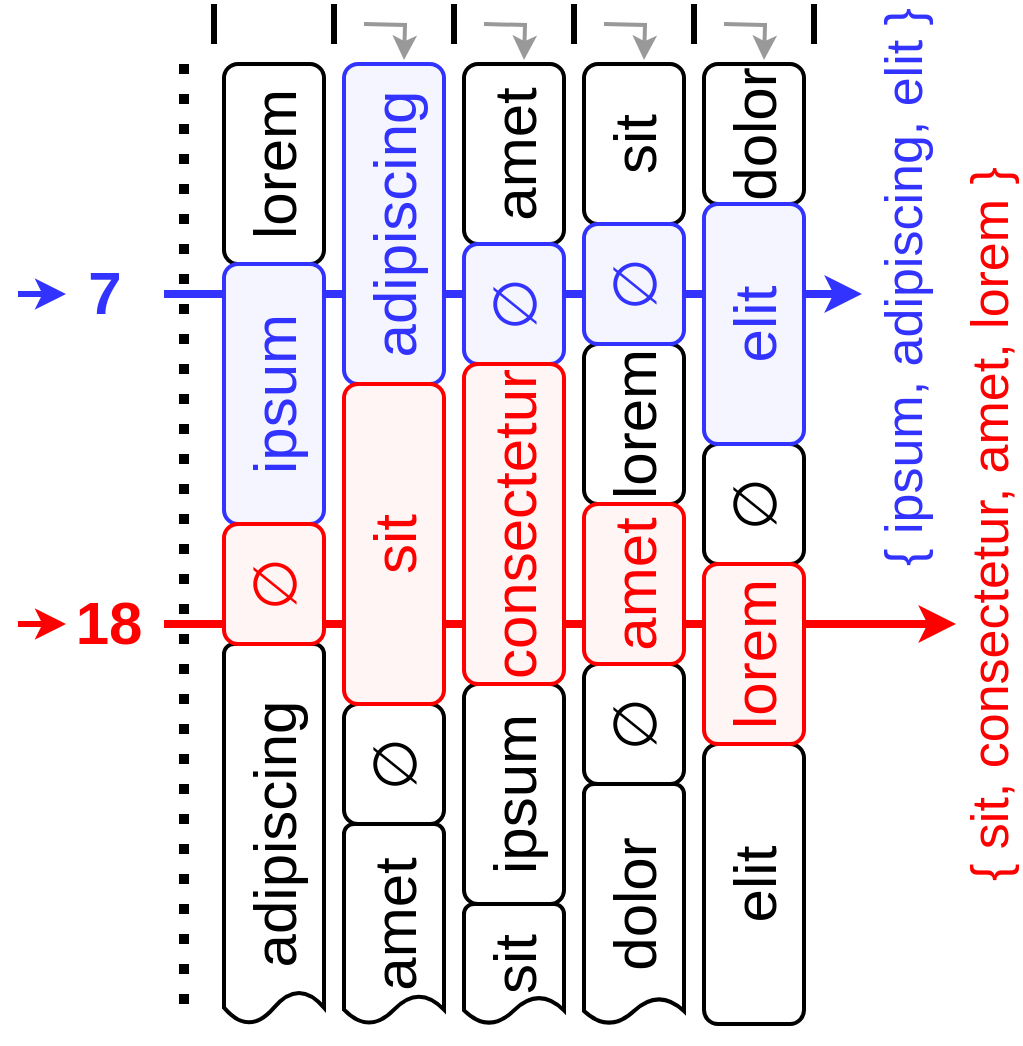 <mxfile version="22.1.2" type="device">
  <diagram name="1 oldal" id="9zMQckgTDTX1H3_rx6Bh">
    <mxGraphModel dx="1434" dy="852" grid="1" gridSize="10" guides="0" tooltips="1" connect="1" arrows="1" fold="1" page="1" pageScale="1" pageWidth="827" pageHeight="1169" math="0" shadow="0">
      <root>
        <mxCell id="0" />
        <mxCell id="1" parent="0" />
        <mxCell id="6gjyLuOeQKCfZ8NrFjTt-53" value="{ ipsum, adipiscing, elit }" style="text;html=1;strokeColor=none;fillColor=none;align=right;verticalAlign=middle;whiteSpace=wrap;rounded=0;horizontal=0;fontSize=26;fontStyle=0;fontColor=#3333FF;" parent="1" vertex="1">
          <mxGeometry x="441" y="160" width="30" height="500" as="geometry" />
        </mxCell>
        <mxCell id="6gjyLuOeQKCfZ8NrFjTt-1" value="adipiscing" style="strokeWidth=2;html=1;shape=mxgraph.flowchart.document2;whiteSpace=wrap;size=0.086;horizontal=0;fontSize=30;" parent="1" vertex="1">
          <mxGeometry x="116" y="480" width="50" height="190" as="geometry" />
        </mxCell>
        <mxCell id="6gjyLuOeQKCfZ8NrFjTt-3" value="lorem" style="rounded=1;whiteSpace=wrap;html=1;absoluteArcSize=1;arcSize=14;strokeWidth=2;horizontal=0;fontSize=30;" parent="1" vertex="1">
          <mxGeometry x="116" y="190" width="50" height="100" as="geometry" />
        </mxCell>
        <mxCell id="6gjyLuOeQKCfZ8NrFjTt-7" value="&lt;meta charset=&quot;utf-8&quot;&gt;&lt;span lang=&quot;en&quot; class=&quot;ILfuVd&quot;&gt;&lt;span class=&quot;hgKElc&quot;&gt;∅&lt;/span&gt;&lt;/span&gt;" style="rounded=1;whiteSpace=wrap;html=1;absoluteArcSize=1;arcSize=14;strokeWidth=2;horizontal=0;fontSize=30;" parent="1" vertex="1">
          <mxGeometry x="176" y="510" width="50" height="60" as="geometry" />
        </mxCell>
        <mxCell id="6gjyLuOeQKCfZ8NrFjTt-8" value="amet" style="strokeWidth=2;html=1;shape=mxgraph.flowchart.document2;whiteSpace=wrap;size=0.144;horizontal=0;fontSize=30;" parent="1" vertex="1">
          <mxGeometry x="176" y="570" width="50" height="100" as="geometry" />
        </mxCell>
        <mxCell id="6gjyLuOeQKCfZ8NrFjTt-9" value="amet" style="rounded=1;whiteSpace=wrap;html=1;absoluteArcSize=1;arcSize=14;strokeWidth=2;horizontal=0;fontSize=30;" parent="1" vertex="1">
          <mxGeometry x="236" y="190" width="50" height="90" as="geometry" />
        </mxCell>
        <mxCell id="6gjyLuOeQKCfZ8NrFjTt-12" value="&lt;meta charset=&quot;utf-8&quot;&gt;&lt;span lang=&quot;en&quot; class=&quot;ILfuVd&quot;&gt;&lt;span class=&quot;hgKElc&quot;&gt;∅&lt;/span&gt;&lt;/span&gt;" style="rounded=1;whiteSpace=wrap;html=1;absoluteArcSize=1;arcSize=14;strokeWidth=2;horizontal=0;fontSize=30;" parent="1" vertex="1">
          <mxGeometry x="296" y="490" width="50" height="60" as="geometry" />
        </mxCell>
        <mxCell id="6gjyLuOeQKCfZ8NrFjTt-13" value="sit" style="strokeWidth=2;html=1;shape=mxgraph.flowchart.document2;whiteSpace=wrap;size=0.226;horizontal=0;fontSize=30;" parent="1" vertex="1">
          <mxGeometry x="236" y="610" width="50" height="60" as="geometry" />
        </mxCell>
        <mxCell id="6gjyLuOeQKCfZ8NrFjTt-14" value="ipsum" style="rounded=1;whiteSpace=wrap;html=1;absoluteArcSize=1;arcSize=14;strokeWidth=2;horizontal=0;fontSize=30;" parent="1" vertex="1">
          <mxGeometry x="236" y="500" width="50" height="110" as="geometry" />
        </mxCell>
        <mxCell id="6gjyLuOeQKCfZ8NrFjTt-15" value="sit" style="rounded=1;whiteSpace=wrap;html=1;absoluteArcSize=1;arcSize=14;strokeWidth=2;horizontal=0;fontSize=30;" parent="1" vertex="1">
          <mxGeometry x="296" y="190" width="50" height="80" as="geometry" />
        </mxCell>
        <mxCell id="6gjyLuOeQKCfZ8NrFjTt-17" value="lorem" style="rounded=1;whiteSpace=wrap;html=1;absoluteArcSize=1;arcSize=14;strokeWidth=2;horizontal=0;fontSize=30;" parent="1" vertex="1">
          <mxGeometry x="296" y="330" width="50" height="80" as="geometry" />
        </mxCell>
        <mxCell id="6gjyLuOeQKCfZ8NrFjTt-19" value="dolor" style="strokeWidth=2;html=1;shape=mxgraph.flowchart.document2;whiteSpace=wrap;size=0.108;horizontal=0;fontSize=30;spacing=2;" parent="1" vertex="1">
          <mxGeometry x="296" y="550" width="50" height="120" as="geometry" />
        </mxCell>
        <mxCell id="6gjyLuOeQKCfZ8NrFjTt-20" value="dolor" style="rounded=1;whiteSpace=wrap;html=1;absoluteArcSize=1;arcSize=14;strokeWidth=2;horizontal=0;fontSize=30;" parent="1" vertex="1">
          <mxGeometry x="356" y="190" width="50" height="70" as="geometry" />
        </mxCell>
        <mxCell id="6gjyLuOeQKCfZ8NrFjTt-22" value="&lt;meta charset=&quot;utf-8&quot;&gt;&lt;span lang=&quot;en&quot; class=&quot;ILfuVd&quot;&gt;&lt;span class=&quot;hgKElc&quot;&gt;∅&lt;/span&gt;&lt;/span&gt;" style="rounded=1;whiteSpace=wrap;html=1;absoluteArcSize=1;arcSize=14;strokeWidth=2;horizontal=0;fontSize=30;" parent="1" vertex="1">
          <mxGeometry x="356" y="380" width="50" height="60" as="geometry" />
        </mxCell>
        <mxCell id="6gjyLuOeQKCfZ8NrFjTt-24" value="elit" style="rounded=1;whiteSpace=wrap;html=1;absoluteArcSize=1;arcSize=14;strokeWidth=2;horizontal=0;fontSize=30;" parent="1" vertex="1">
          <mxGeometry x="356" y="530" width="50" height="140" as="geometry" />
        </mxCell>
        <mxCell id="6gjyLuOeQKCfZ8NrFjTt-26" value="" style="endArrow=none;dashed=1;html=1;rounded=0;dashPattern=1 2;strokeWidth=5;jumpSize=7;jumpStyle=none;endFill=0;strokeColor=default;" parent="1" edge="1">
          <mxGeometry width="50" height="50" relative="1" as="geometry">
            <mxPoint x="96" y="660" as="sourcePoint" />
            <mxPoint x="96" y="190" as="targetPoint" />
          </mxGeometry>
        </mxCell>
        <mxCell id="6gjyLuOeQKCfZ8NrFjTt-27" value="" style="endArrow=none;html=1;rounded=0;strokeWidth=3;jumpSize=7;jumpStyle=none;endFill=0;strokeColor=default;" parent="1" edge="1">
          <mxGeometry width="50" height="50" relative="1" as="geometry">
            <mxPoint x="111" y="180" as="sourcePoint" />
            <mxPoint x="111" y="160" as="targetPoint" />
          </mxGeometry>
        </mxCell>
        <mxCell id="6gjyLuOeQKCfZ8NrFjTt-34" value="" style="endArrow=none;html=1;rounded=0;strokeWidth=3;jumpSize=7;jumpStyle=none;endFill=0;strokeColor=default;" parent="1" edge="1">
          <mxGeometry width="50" height="50" relative="1" as="geometry">
            <mxPoint x="171" y="180" as="sourcePoint" />
            <mxPoint x="171" y="160" as="targetPoint" />
          </mxGeometry>
        </mxCell>
        <mxCell id="6gjyLuOeQKCfZ8NrFjTt-35" value="" style="endArrow=none;html=1;rounded=0;strokeWidth=3;jumpSize=7;jumpStyle=none;endFill=0;strokeColor=default;" parent="1" edge="1">
          <mxGeometry width="50" height="50" relative="1" as="geometry">
            <mxPoint x="231" y="180" as="sourcePoint" />
            <mxPoint x="231" y="160" as="targetPoint" />
          </mxGeometry>
        </mxCell>
        <mxCell id="6gjyLuOeQKCfZ8NrFjTt-36" value="" style="endArrow=none;html=1;rounded=0;strokeWidth=3;jumpSize=7;jumpStyle=none;endFill=0;strokeColor=default;" parent="1" edge="1">
          <mxGeometry width="50" height="50" relative="1" as="geometry">
            <mxPoint x="291" y="180" as="sourcePoint" />
            <mxPoint x="291" y="160" as="targetPoint" />
          </mxGeometry>
        </mxCell>
        <mxCell id="6gjyLuOeQKCfZ8NrFjTt-37" value="" style="endArrow=none;html=1;rounded=0;strokeWidth=3;jumpSize=7;jumpStyle=none;endFill=0;strokeColor=default;" parent="1" edge="1">
          <mxGeometry width="50" height="50" relative="1" as="geometry">
            <mxPoint x="351" y="180" as="sourcePoint" />
            <mxPoint x="351" y="160" as="targetPoint" />
          </mxGeometry>
        </mxCell>
        <mxCell id="6gjyLuOeQKCfZ8NrFjTt-38" value="" style="endArrow=none;html=1;rounded=0;strokeWidth=3;jumpSize=7;jumpStyle=none;endFill=0;strokeColor=default;" parent="1" edge="1">
          <mxGeometry width="50" height="50" relative="1" as="geometry">
            <mxPoint x="411" y="180" as="sourcePoint" />
            <mxPoint x="411" y="160" as="targetPoint" />
          </mxGeometry>
        </mxCell>
        <mxCell id="6gjyLuOeQKCfZ8NrFjTt-40" value="18" style="text;html=1;strokeColor=none;fillColor=none;align=center;verticalAlign=middle;whiteSpace=wrap;rounded=0;fontSize=30;fontStyle=1;fontColor=#FF0000;" parent="1" vertex="1">
          <mxGeometry x="36" y="454" width="45" height="30" as="geometry" />
        </mxCell>
        <mxCell id="6gjyLuOeQKCfZ8NrFjTt-41" value="" style="endArrow=classic;html=1;rounded=0;strokeWidth=4;strokeColor=#FF0000;endFill=1;" parent="1" edge="1">
          <mxGeometry width="50" height="50" relative="1" as="geometry">
            <mxPoint x="86" y="470" as="sourcePoint" />
            <mxPoint x="482" y="470" as="targetPoint" />
          </mxGeometry>
        </mxCell>
        <mxCell id="6gjyLuOeQKCfZ8NrFjTt-42" value="" style="endArrow=classic;html=1;rounded=0;strokeColor=#FF0000;strokeWidth=3;" parent="1" edge="1">
          <mxGeometry width="50" height="50" relative="1" as="geometry">
            <mxPoint x="13" y="470" as="sourcePoint" />
            <mxPoint x="37" y="470" as="targetPoint" />
          </mxGeometry>
        </mxCell>
        <mxCell id="6gjyLuOeQKCfZ8NrFjTt-43" value="{ sit, consectetur, amet, lorem }" style="text;html=1;strokeColor=none;fillColor=none;align=center;verticalAlign=middle;whiteSpace=wrap;rounded=0;horizontal=0;fontSize=26;fontStyle=0;fontColor=#FF0000;" parent="1" vertex="1">
          <mxGeometry x="484" y="160" width="30" height="520" as="geometry" />
        </mxCell>
        <mxCell id="6gjyLuOeQKCfZ8NrFjTt-44" value="" style="endArrow=classic;html=1;rounded=0;edgeStyle=orthogonalEdgeStyle;strokeWidth=2;strokeColor=#999999;" parent="1" edge="1">
          <mxGeometry width="50" height="50" relative="1" as="geometry">
            <mxPoint x="186" y="170" as="sourcePoint" />
            <mxPoint x="206" y="188" as="targetPoint" />
          </mxGeometry>
        </mxCell>
        <mxCell id="6gjyLuOeQKCfZ8NrFjTt-45" value="" style="endArrow=classic;html=1;rounded=0;edgeStyle=orthogonalEdgeStyle;strokeWidth=2;strokeColor=#999999;" parent="1" edge="1">
          <mxGeometry width="50" height="50" relative="1" as="geometry">
            <mxPoint x="246" y="170" as="sourcePoint" />
            <mxPoint x="266" y="188" as="targetPoint" />
          </mxGeometry>
        </mxCell>
        <mxCell id="6gjyLuOeQKCfZ8NrFjTt-46" value="" style="endArrow=classic;html=1;rounded=0;edgeStyle=orthogonalEdgeStyle;strokeWidth=2;strokeColor=#999999;" parent="1" edge="1">
          <mxGeometry width="50" height="50" relative="1" as="geometry">
            <mxPoint x="306" y="170" as="sourcePoint" />
            <mxPoint x="326" y="188" as="targetPoint" />
          </mxGeometry>
        </mxCell>
        <mxCell id="6gjyLuOeQKCfZ8NrFjTt-47" value="" style="endArrow=classic;html=1;rounded=0;edgeStyle=orthogonalEdgeStyle;strokeWidth=2;strokeColor=#999999;" parent="1" edge="1">
          <mxGeometry width="50" height="50" relative="1" as="geometry">
            <mxPoint x="366" y="170" as="sourcePoint" />
            <mxPoint x="386" y="188" as="targetPoint" />
          </mxGeometry>
        </mxCell>
        <mxCell id="6gjyLuOeQKCfZ8NrFjTt-50" value="7" style="text;html=1;strokeColor=none;fillColor=none;align=center;verticalAlign=middle;whiteSpace=wrap;rounded=0;fontSize=30;fontStyle=1;fontColor=#3333FF;" parent="1" vertex="1">
          <mxGeometry x="34" y="289" width="45" height="30" as="geometry" />
        </mxCell>
        <mxCell id="6gjyLuOeQKCfZ8NrFjTt-51" value="" style="endArrow=classic;html=1;rounded=0;strokeWidth=4;strokeColor=#3333FF;endFill=1;fontColor=#3333FF;" parent="1" edge="1">
          <mxGeometry width="50" height="50" relative="1" as="geometry">
            <mxPoint x="86" y="305" as="sourcePoint" />
            <mxPoint x="435" y="305" as="targetPoint" />
          </mxGeometry>
        </mxCell>
        <mxCell id="6gjyLuOeQKCfZ8NrFjTt-52" value="" style="endArrow=classic;html=1;rounded=0;strokeColor=#3333FF;strokeWidth=3;fontColor=#3333FF;" parent="1" edge="1">
          <mxGeometry width="50" height="50" relative="1" as="geometry">
            <mxPoint x="13" y="305" as="sourcePoint" />
            <mxPoint x="37" y="305" as="targetPoint" />
          </mxGeometry>
        </mxCell>
        <mxCell id="6gjyLuOeQKCfZ8NrFjTt-2" value="ipsum" style="rounded=1;whiteSpace=wrap;html=1;absoluteArcSize=1;arcSize=14;strokeWidth=2;horizontal=0;fontSize=30;strokeColor=#3333FF;fontColor=#3333FF;fillColor=#F5F5FF;" parent="1" vertex="1">
          <mxGeometry x="116" y="290" width="50" height="130" as="geometry" />
        </mxCell>
        <mxCell id="6gjyLuOeQKCfZ8NrFjTt-5" value="adipiscing" style="rounded=1;whiteSpace=wrap;html=1;absoluteArcSize=1;arcSize=14;strokeWidth=2;horizontal=0;fontSize=30;strokeColor=#3333FF;fontColor=#3333FF;fillColor=#F5F5FF;" parent="1" vertex="1">
          <mxGeometry x="176" y="190" width="50" height="160" as="geometry" />
        </mxCell>
        <mxCell id="6gjyLuOeQKCfZ8NrFjTt-11" value="&lt;meta charset=&quot;utf-8&quot;&gt;&lt;span lang=&quot;en&quot; class=&quot;ILfuVd&quot;&gt;&lt;span class=&quot;hgKElc&quot;&gt;∅&lt;/span&gt;&lt;/span&gt;" style="rounded=1;whiteSpace=wrap;html=1;absoluteArcSize=1;arcSize=14;strokeWidth=2;horizontal=0;fontSize=30;strokeColor=#3333FF;fontColor=#3333FF;fillColor=#F5F5FF;" parent="1" vertex="1">
          <mxGeometry x="236" y="280" width="50" height="60" as="geometry" />
        </mxCell>
        <mxCell id="6gjyLuOeQKCfZ8NrFjTt-16" value="&lt;meta charset=&quot;utf-8&quot;&gt;&lt;span lang=&quot;en&quot; class=&quot;ILfuVd&quot;&gt;&lt;span class=&quot;hgKElc&quot;&gt;∅&lt;/span&gt;&lt;/span&gt;" style="rounded=1;whiteSpace=wrap;html=1;absoluteArcSize=1;arcSize=14;strokeWidth=2;horizontal=0;fontSize=30;strokeColor=#3333FF;fontColor=#3333FF;fillColor=#F5F5FF;" parent="1" vertex="1">
          <mxGeometry x="296" y="270" width="50" height="60" as="geometry" />
        </mxCell>
        <mxCell id="6gjyLuOeQKCfZ8NrFjTt-21" value="elit" style="rounded=1;whiteSpace=wrap;html=1;absoluteArcSize=1;arcSize=14;strokeWidth=2;horizontal=0;fontSize=30;strokeColor=#3333FF;fontColor=#3333FF;fillColor=#F5F5FF;" parent="1" vertex="1">
          <mxGeometry x="356" y="260" width="50" height="120" as="geometry" />
        </mxCell>
        <mxCell id="6gjyLuOeQKCfZ8NrFjTt-4" value="&lt;meta charset=&quot;utf-8&quot;&gt;&lt;span lang=&quot;en&quot; class=&quot;ILfuVd&quot;&gt;&lt;span class=&quot;hgKElc&quot;&gt;∅&lt;/span&gt;&lt;/span&gt;" style="rounded=1;whiteSpace=wrap;html=1;absoluteArcSize=1;arcSize=14;strokeWidth=2;horizontal=0;fontSize=30;strokeColor=#FF0000;fontColor=#FF0000;fillColor=#FFF5F5;" parent="1" vertex="1">
          <mxGeometry x="116" y="420" width="50" height="60" as="geometry" />
        </mxCell>
        <mxCell id="6gjyLuOeQKCfZ8NrFjTt-6" value="sit" style="rounded=1;whiteSpace=wrap;html=1;absoluteArcSize=1;arcSize=14;strokeWidth=2;horizontal=0;fontSize=30;fontColor=#FF0000;strokeColor=#FF0000;fillColor=#FFF5F5;" parent="1" vertex="1">
          <mxGeometry x="176" y="350" width="50" height="160" as="geometry" />
        </mxCell>
        <mxCell id="6gjyLuOeQKCfZ8NrFjTt-10" value="consectetur" style="rounded=1;whiteSpace=wrap;html=1;absoluteArcSize=1;arcSize=14;strokeWidth=2;horizontal=0;fontSize=30;fontColor=#FF0000;strokeColor=#FF0000;fillColor=#FFF5F5;" parent="1" vertex="1">
          <mxGeometry x="236" y="340" width="50" height="160" as="geometry" />
        </mxCell>
        <mxCell id="6gjyLuOeQKCfZ8NrFjTt-18" value="amet" style="rounded=1;whiteSpace=wrap;html=1;absoluteArcSize=1;arcSize=14;strokeWidth=2;horizontal=0;fontSize=30;fontColor=#FF0000;strokeColor=#FF0000;fillColor=#FFF5F5;" parent="1" vertex="1">
          <mxGeometry x="296" y="410" width="50" height="80" as="geometry" />
        </mxCell>
        <mxCell id="6gjyLuOeQKCfZ8NrFjTt-23" value="lorem" style="rounded=1;whiteSpace=wrap;html=1;absoluteArcSize=1;arcSize=14;strokeWidth=2;horizontal=0;fontSize=30;fontColor=#FF0000;strokeColor=#FF0000;fillColor=#FFF5F5;" parent="1" vertex="1">
          <mxGeometry x="356" y="440" width="50" height="90" as="geometry" />
        </mxCell>
      </root>
    </mxGraphModel>
  </diagram>
</mxfile>
